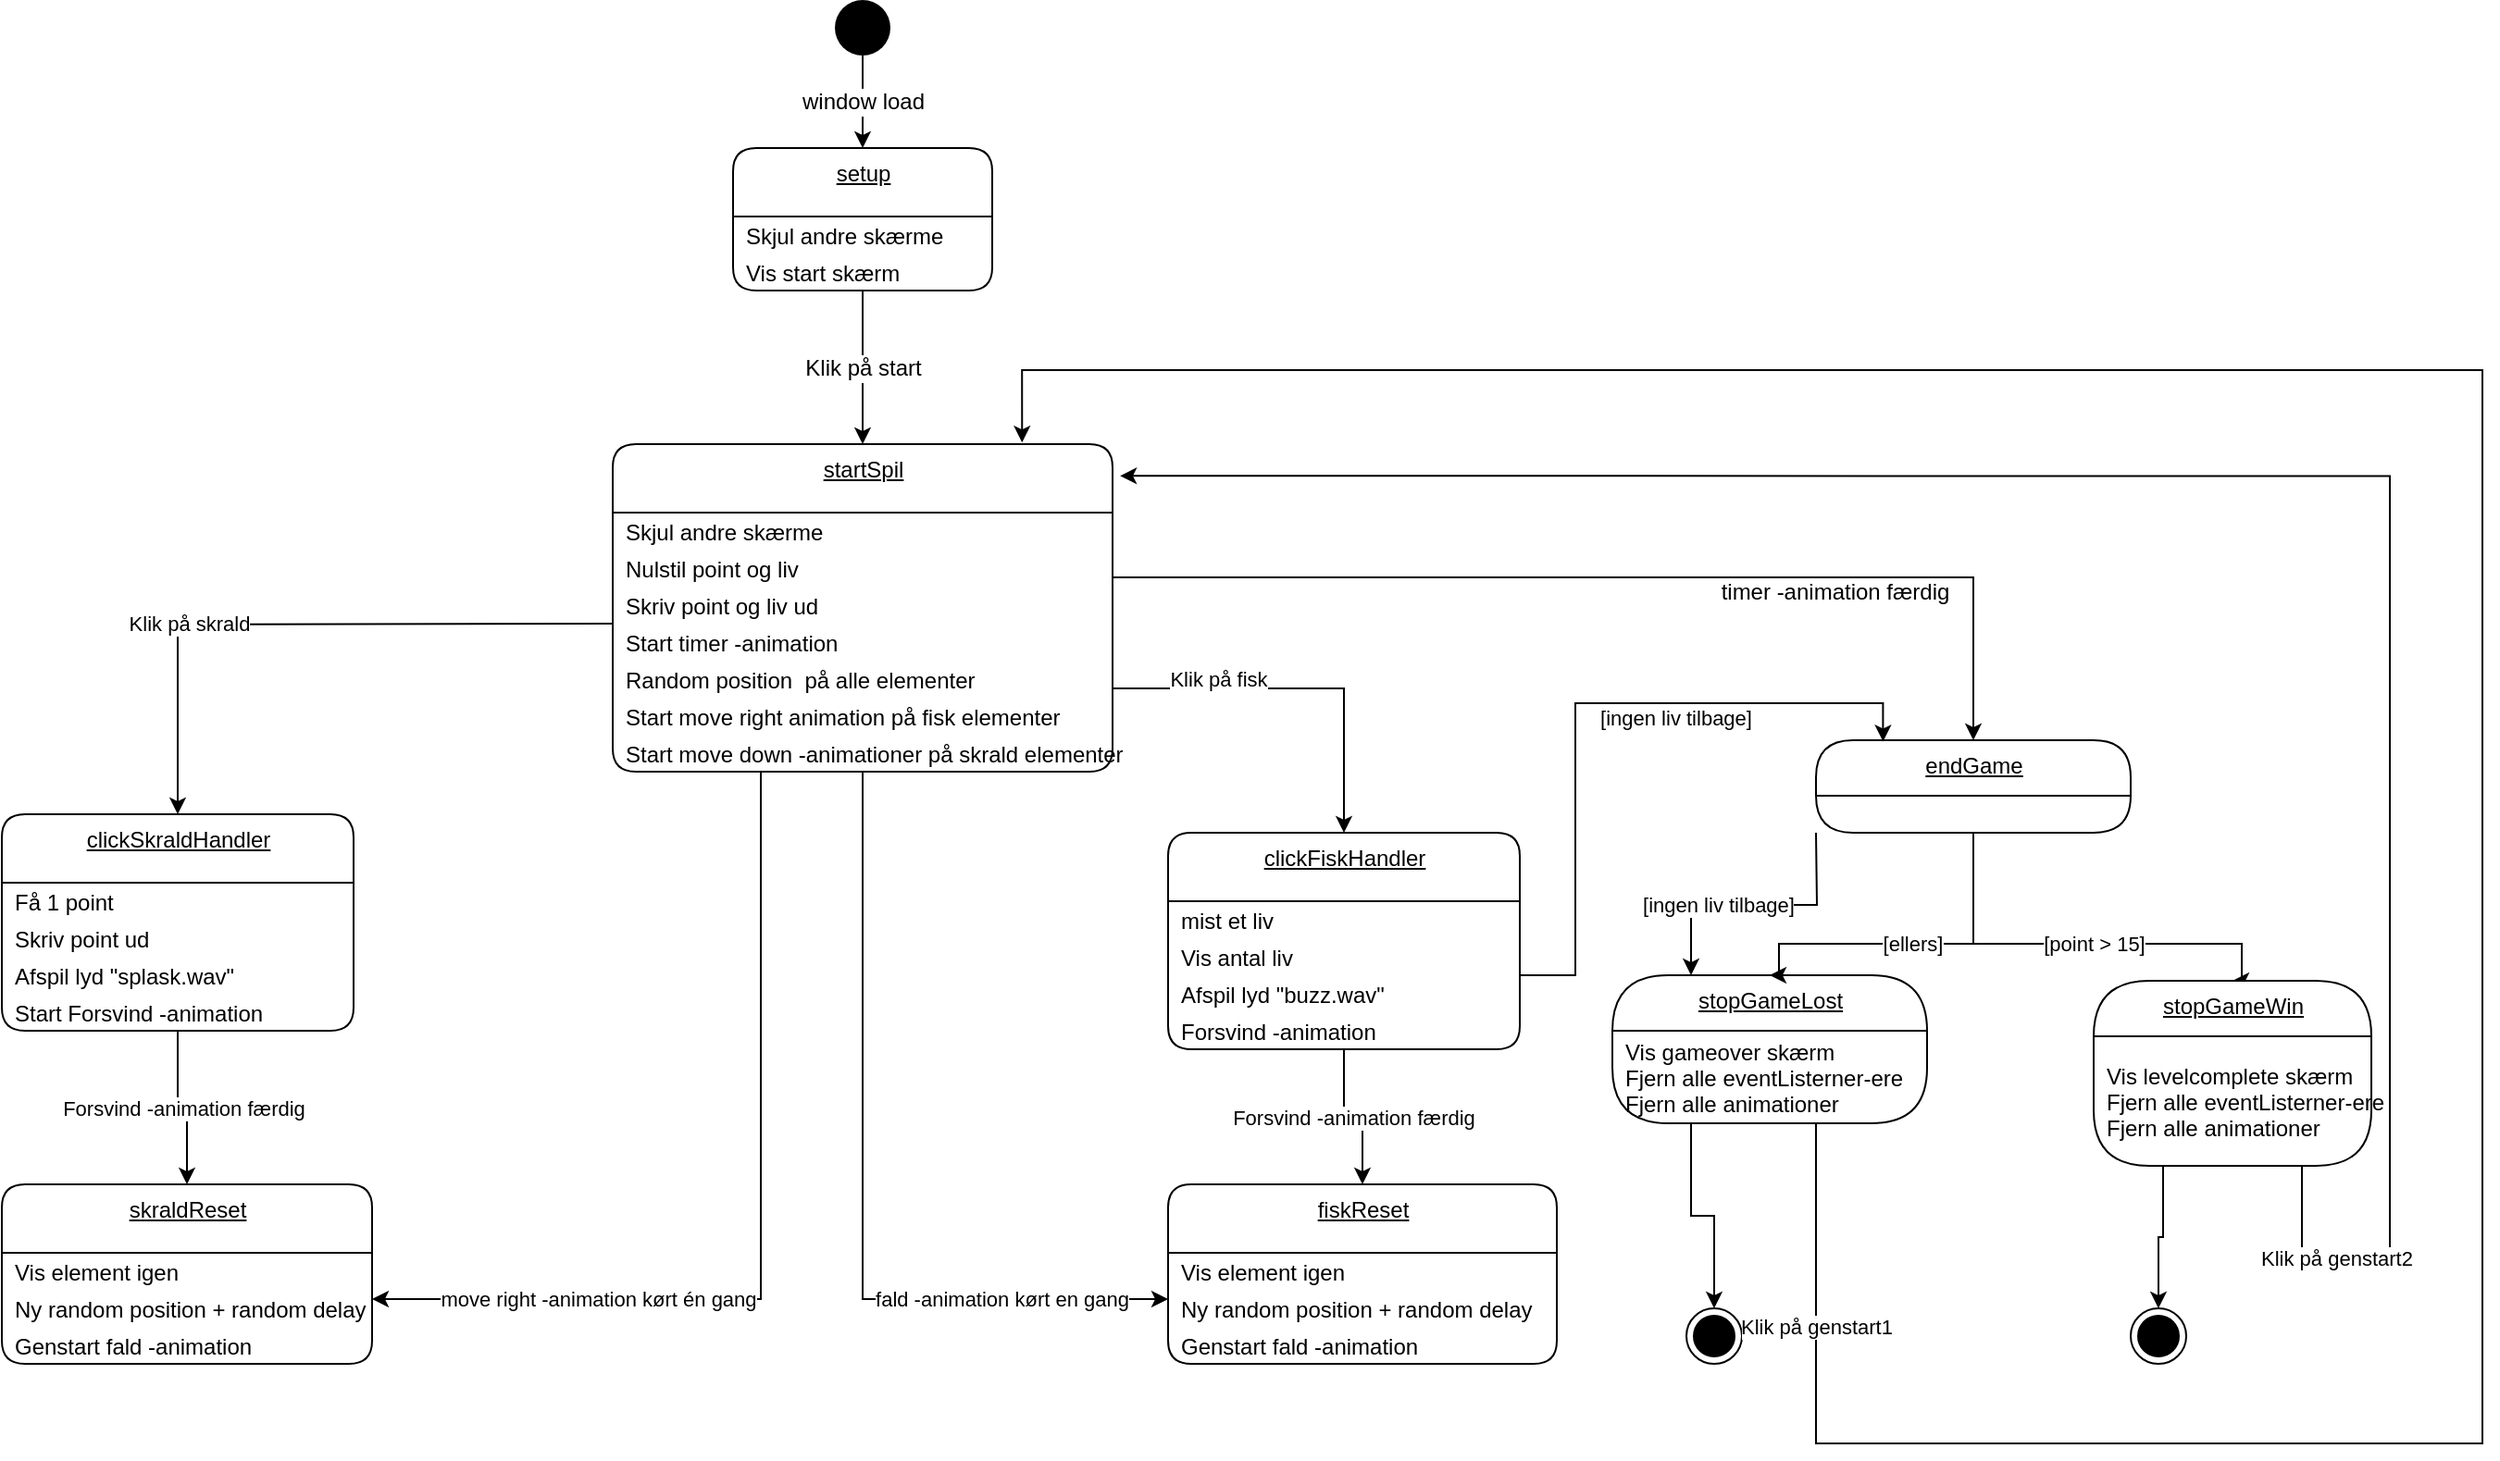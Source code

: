 <mxfile>
    <diagram id="dPa3eCRp1KqCvTpyh3m8" name="Page-1">
        <mxGraphModel dx="189" dy="619" grid="1" gridSize="10" guides="1" tooltips="1" connect="1" arrows="1" fold="1" page="1" pageScale="1" pageWidth="827" pageHeight="1169" math="0" shadow="0">
            <root>
                <mxCell id="0"/>
                <mxCell id="1" parent="0"/>
                <mxCell id="23" value="&lt;span style=&quot;font-size: 12px&quot;&gt;window load&lt;/span&gt;" style="edgeStyle=orthogonalEdgeStyle;rounded=0;orthogonalLoop=1;jettySize=auto;html=1;exitX=0.5;exitY=1;exitDx=0;exitDy=0;entryX=0.5;entryY=0;entryDx=0;entryDy=0;" parent="1" source="2" target="63" edge="1">
                    <mxGeometry relative="1" as="geometry">
                        <mxPoint x="260" y="80" as="targetPoint"/>
                    </mxGeometry>
                </mxCell>
                <mxCell id="2" value="" style="ellipse;fillColor=#000000;strokeColor=none;" parent="1" vertex="1">
                    <mxGeometry x="460" width="30" height="30" as="geometry"/>
                </mxCell>
                <mxCell id="25" value="startSpil" style="swimlane;fontStyle=4;align=center;verticalAlign=top;childLayout=stackLayout;horizontal=1;startSize=37;horizontalStack=0;resizeParent=1;resizeParentMax=0;resizeLast=0;collapsible=0;marginBottom=0;html=1;rounded=1;absoluteArcSize=1;arcSize=25;" parent="1" vertex="1">
                    <mxGeometry x="340" y="240" width="270" height="177" as="geometry"/>
                </mxCell>
                <mxCell id="26" value="Skjul andre skærme" style="fillColor=none;strokeColor=none;align=left;verticalAlign=middle;spacingLeft=5;" parent="25" vertex="1">
                    <mxGeometry y="37" width="270" height="20" as="geometry"/>
                </mxCell>
                <mxCell id="46" value="Nulstil point og liv" style="fillColor=none;strokeColor=none;align=left;verticalAlign=middle;spacingLeft=5;" parent="25" vertex="1">
                    <mxGeometry y="57" width="270" height="20" as="geometry"/>
                </mxCell>
                <mxCell id="47" value="Skriv point og liv ud" style="fillColor=none;strokeColor=none;align=left;verticalAlign=middle;spacingLeft=5;" parent="25" vertex="1">
                    <mxGeometry y="77" width="270" height="20" as="geometry"/>
                </mxCell>
                <mxCell id="49" value="Start timer -animation" style="fillColor=none;strokeColor=none;align=left;verticalAlign=middle;spacingLeft=5;" parent="25" vertex="1">
                    <mxGeometry y="97" width="270" height="20" as="geometry"/>
                </mxCell>
                <mxCell id="50" value="Random position  på alle elementer" style="fillColor=none;strokeColor=none;align=left;verticalAlign=middle;spacingLeft=5;" parent="25" vertex="1">
                    <mxGeometry y="117" width="270" height="20" as="geometry"/>
                </mxCell>
                <mxCell id="51" value="Start move right animation på fisk elementer" style="fillColor=none;strokeColor=none;align=left;verticalAlign=middle;spacingLeft=5;" parent="25" vertex="1">
                    <mxGeometry y="137" width="270" height="20" as="geometry"/>
                </mxCell>
                <mxCell id="52" value="Start move down -animationer på skrald elementer" style="fillColor=none;strokeColor=none;align=left;verticalAlign=middle;spacingLeft=5;" parent="25" vertex="1">
                    <mxGeometry y="157" width="270" height="20" as="geometry"/>
                </mxCell>
                <mxCell id="53" value="&lt;span style=&quot;font-size: 12px&quot;&gt;Klik på start&lt;/span&gt;" style="edgeStyle=orthogonalEdgeStyle;rounded=0;orthogonalLoop=1;jettySize=auto;html=1;exitX=0.5;exitY=1;exitDx=0;exitDy=0;entryX=0.5;entryY=0;entryDx=0;entryDy=0;" parent="1" source="65" target="25" edge="1">
                    <mxGeometry relative="1" as="geometry">
                        <mxPoint x="260" y="157" as="sourcePoint"/>
                    </mxGeometry>
                </mxCell>
                <mxCell id="55" value="clickSkraldHandler" style="swimlane;fontStyle=4;align=center;verticalAlign=top;childLayout=stackLayout;horizontal=1;startSize=37;horizontalStack=0;resizeParent=1;resizeParentMax=0;resizeLast=0;collapsible=0;marginBottom=0;html=1;rounded=1;absoluteArcSize=1;arcSize=25;" parent="1" vertex="1">
                    <mxGeometry x="10" y="440" width="190" height="117" as="geometry"/>
                </mxCell>
                <mxCell id="56" value="Få 1 point" style="fillColor=none;strokeColor=none;align=left;verticalAlign=middle;spacingLeft=5;" parent="55" vertex="1">
                    <mxGeometry y="37" width="190" height="20" as="geometry"/>
                </mxCell>
                <mxCell id="57" value="Skriv point ud" style="fillColor=none;strokeColor=none;align=left;verticalAlign=middle;spacingLeft=5;" parent="55" vertex="1">
                    <mxGeometry y="57" width="190" height="20" as="geometry"/>
                </mxCell>
                <mxCell id="117" value="Afspil lyd &quot;splask.wav&quot;" style="fillColor=none;strokeColor=none;align=left;verticalAlign=middle;spacingLeft=5;" parent="55" vertex="1">
                    <mxGeometry y="77" width="190" height="20" as="geometry"/>
                </mxCell>
                <mxCell id="58" value="Start Forsvind -animation" style="fillColor=none;strokeColor=none;align=left;verticalAlign=middle;spacingLeft=5;" parent="55" vertex="1">
                    <mxGeometry y="97" width="190" height="20" as="geometry"/>
                </mxCell>
                <mxCell id="63" value="setup" style="swimlane;fontStyle=4;align=center;verticalAlign=top;childLayout=stackLayout;horizontal=1;startSize=37;horizontalStack=0;resizeParent=1;resizeParentMax=0;resizeLast=0;collapsible=0;marginBottom=0;html=1;rounded=1;absoluteArcSize=1;arcSize=25;" parent="1" vertex="1">
                    <mxGeometry x="405" y="80" width="140" height="77" as="geometry"/>
                </mxCell>
                <mxCell id="64" value="Skjul andre skærme" style="fillColor=none;strokeColor=none;align=left;verticalAlign=middle;spacingLeft=5;" parent="63" vertex="1">
                    <mxGeometry y="37" width="140" height="20" as="geometry"/>
                </mxCell>
                <mxCell id="65" value="Vis start skærm" style="fillColor=none;strokeColor=none;align=left;verticalAlign=middle;spacingLeft=5;" parent="63" vertex="1">
                    <mxGeometry y="57" width="140" height="20" as="geometry"/>
                </mxCell>
                <mxCell id="68" value="skraldReset" style="swimlane;fontStyle=4;align=center;verticalAlign=top;childLayout=stackLayout;horizontal=1;startSize=37;horizontalStack=0;resizeParent=1;resizeParentMax=0;resizeLast=0;collapsible=0;marginBottom=0;html=1;rounded=1;absoluteArcSize=1;arcSize=25;" parent="1" vertex="1">
                    <mxGeometry x="10" y="640" width="200" height="97" as="geometry"/>
                </mxCell>
                <mxCell id="69" value="Vis element igen" style="fillColor=none;strokeColor=none;align=left;verticalAlign=middle;spacingLeft=5;" parent="68" vertex="1">
                    <mxGeometry y="37" width="200" height="20" as="geometry"/>
                </mxCell>
                <mxCell id="70" value="Ny random position + random delay" style="fillColor=none;strokeColor=none;align=left;verticalAlign=middle;spacingLeft=5;" parent="68" vertex="1">
                    <mxGeometry y="57" width="200" height="20" as="geometry"/>
                </mxCell>
                <mxCell id="71" value="Genstart fald -animation" style="fillColor=none;strokeColor=none;align=left;verticalAlign=middle;spacingLeft=5;" parent="68" vertex="1">
                    <mxGeometry y="77" width="200" height="20" as="geometry"/>
                </mxCell>
                <mxCell id="72" value="Forsvind -animation færdig" style="edgeStyle=orthogonalEdgeStyle;rounded=0;orthogonalLoop=1;jettySize=auto;html=1;exitX=0.5;exitY=1;exitDx=0;exitDy=0;entryX=0.5;entryY=0;entryDx=0;entryDy=0;" parent="1" source="58" target="68" edge="1">
                    <mxGeometry relative="1" as="geometry"/>
                </mxCell>
                <mxCell id="73" value="Klik på skrald" style="edgeStyle=orthogonalEdgeStyle;rounded=0;orthogonalLoop=1;jettySize=auto;html=1;exitX=0;exitY=0;exitDx=0;exitDy=0;entryX=0.5;entryY=0;entryDx=0;entryDy=0;" parent="1" target="55" edge="1">
                    <mxGeometry x="0.361" relative="1" as="geometry">
                        <mxPoint as="offset"/>
                        <mxPoint x="340" y="337" as="sourcePoint"/>
                    </mxGeometry>
                </mxCell>
                <mxCell id="74" value="move right -animation kørt én gang" style="edgeStyle=orthogonalEdgeStyle;rounded=0;orthogonalLoop=1;jettySize=auto;html=1;exitX=0.5;exitY=1;exitDx=0;exitDy=0;entryX=1;entryY=0.25;entryDx=0;entryDy=0;" parent="1" source="52" target="70" edge="1">
                    <mxGeometry x="0.556" relative="1" as="geometry">
                        <Array as="points">
                            <mxPoint x="420" y="417"/>
                            <mxPoint x="420" y="702"/>
                        </Array>
                        <mxPoint as="offset"/>
                    </mxGeometry>
                </mxCell>
                <mxCell id="75" value="clickFiskHandler" style="swimlane;fontStyle=4;align=center;verticalAlign=top;childLayout=stackLayout;horizontal=1;startSize=37;horizontalStack=0;resizeParent=1;resizeParentMax=0;resizeLast=0;collapsible=0;marginBottom=0;html=1;rounded=1;absoluteArcSize=1;arcSize=25;" parent="1" vertex="1">
                    <mxGeometry x="640" y="450" width="190" height="117" as="geometry"/>
                </mxCell>
                <mxCell id="76" value="mist et liv" style="fillColor=none;strokeColor=none;align=left;verticalAlign=middle;spacingLeft=5;" parent="75" vertex="1">
                    <mxGeometry y="37" width="190" height="20" as="geometry"/>
                </mxCell>
                <mxCell id="77" value="Vis antal liv" style="fillColor=none;strokeColor=none;align=left;verticalAlign=middle;spacingLeft=5;" parent="75" vertex="1">
                    <mxGeometry y="57" width="190" height="20" as="geometry"/>
                </mxCell>
                <mxCell id="118" value="Afspil lyd &quot;buzz.wav&quot;" style="fillColor=none;strokeColor=none;align=left;verticalAlign=middle;spacingLeft=5;" parent="75" vertex="1">
                    <mxGeometry y="77" width="190" height="20" as="geometry"/>
                </mxCell>
                <mxCell id="78" value="Forsvind -animation" style="fillColor=none;strokeColor=none;align=left;verticalAlign=middle;spacingLeft=5;" parent="75" vertex="1">
                    <mxGeometry y="97" width="190" height="20" as="geometry"/>
                </mxCell>
                <mxCell id="79" value="fiskReset" style="swimlane;fontStyle=4;align=center;verticalAlign=top;childLayout=stackLayout;horizontal=1;startSize=37;horizontalStack=0;resizeParent=1;resizeParentMax=0;resizeLast=0;collapsible=0;marginBottom=0;html=1;rounded=1;absoluteArcSize=1;arcSize=25;" parent="1" vertex="1">
                    <mxGeometry x="640" y="640" width="210" height="97" as="geometry"/>
                </mxCell>
                <mxCell id="80" value="Vis element igen" style="fillColor=none;strokeColor=none;align=left;verticalAlign=middle;spacingLeft=5;" parent="79" vertex="1">
                    <mxGeometry y="37" width="210" height="20" as="geometry"/>
                </mxCell>
                <mxCell id="81" value="Ny random position + random delay" style="fillColor=none;strokeColor=none;align=left;verticalAlign=middle;spacingLeft=5;" parent="79" vertex="1">
                    <mxGeometry y="57" width="210" height="20" as="geometry"/>
                </mxCell>
                <mxCell id="82" value="Genstart fald -animation" style="fillColor=none;strokeColor=none;align=left;verticalAlign=middle;spacingLeft=5;" parent="79" vertex="1">
                    <mxGeometry y="77" width="210" height="20" as="geometry"/>
                </mxCell>
                <mxCell id="83" value="Forsvind -animation færdig" style="edgeStyle=orthogonalEdgeStyle;rounded=0;orthogonalLoop=1;jettySize=auto;html=1;exitX=0.5;exitY=1;exitDx=0;exitDy=0;entryX=0.5;entryY=0;entryDx=0;entryDy=0;" parent="1" source="78" target="79" edge="1">
                    <mxGeometry relative="1" as="geometry"/>
                </mxCell>
                <mxCell id="84" value="Klik på fisk" style="edgeStyle=orthogonalEdgeStyle;rounded=0;orthogonalLoop=1;jettySize=auto;html=1;exitX=1;exitY=0.75;exitDx=0;exitDy=0;entryX=0.5;entryY=0;entryDx=0;entryDy=0;" parent="1" source="50" target="75" edge="1">
                    <mxGeometry x="-0.437" y="5" relative="1" as="geometry">
                        <mxPoint as="offset"/>
                    </mxGeometry>
                </mxCell>
                <mxCell id="85" value="fald -animation kørt en gang" style="edgeStyle=orthogonalEdgeStyle;rounded=0;orthogonalLoop=1;jettySize=auto;html=1;exitX=0.5;exitY=1;exitDx=0;exitDy=0;entryX=0;entryY=0.25;entryDx=0;entryDy=0;" parent="1" source="52" edge="1">
                    <mxGeometry x="0.599" relative="1" as="geometry">
                        <mxPoint x="494.17" y="437.26" as="sourcePoint"/>
                        <mxPoint x="640" y="702" as="targetPoint"/>
                        <Array as="points">
                            <mxPoint x="475" y="702"/>
                        </Array>
                        <mxPoint as="offset"/>
                    </mxGeometry>
                </mxCell>
                <mxCell id="87" value="&lt;span style=&quot;font-size: 12px&quot;&gt;timer -animation færdig&lt;/span&gt;" style="edgeStyle=orthogonalEdgeStyle;rounded=0;orthogonalLoop=1;jettySize=auto;html=1;entryX=0.5;entryY=0;entryDx=0;entryDy=0;exitX=1;exitY=0.75;exitDx=0;exitDy=0;" parent="1" source="46" target="88" edge="1">
                    <mxGeometry x="0.41" y="-8" relative="1" as="geometry">
                        <mxPoint x="740.0" y="120" as="sourcePoint"/>
                        <mxPoint x="765" y="87" as="targetPoint"/>
                        <mxPoint as="offset"/>
                    </mxGeometry>
                </mxCell>
                <mxCell id="88" value="endGame" style="swimlane;fontStyle=4;align=center;verticalAlign=top;childLayout=stackLayout;horizontal=1;startSize=30;horizontalStack=0;resizeParent=1;resizeParentMax=0;resizeLast=0;collapsible=0;marginBottom=0;html=1;rounded=1;absoluteArcSize=1;arcSize=50;" parent="1" vertex="1">
                    <mxGeometry x="990" y="400" width="170" height="50" as="geometry"/>
                </mxCell>
                <mxCell id="91" value="[point &amp;gt; 15]" style="edgeStyle=orthogonalEdgeStyle;rounded=0;orthogonalLoop=1;jettySize=auto;html=1;exitX=0.5;exitY=1;exitDx=0;exitDy=0;entryX=0.5;entryY=0;entryDx=0;entryDy=0;" parent="1" target="92" edge="1">
                    <mxGeometry relative="1" as="geometry">
                        <mxPoint x="1060" y="520" as="targetPoint"/>
                        <Array as="points">
                            <mxPoint x="1075" y="510"/>
                            <mxPoint x="1220" y="510"/>
                        </Array>
                        <mxPoint x="1075" y="470" as="sourcePoint"/>
                    </mxGeometry>
                </mxCell>
                <mxCell id="92" value="stopGameWin" style="swimlane;fontStyle=4;align=center;verticalAlign=top;childLayout=stackLayout;horizontal=1;startSize=30;horizontalStack=0;resizeParent=1;resizeParentMax=0;resizeLast=0;collapsible=0;marginBottom=0;html=1;rounded=1;absoluteArcSize=1;arcSize=92;" parent="1" vertex="1">
                    <mxGeometry x="1140" y="530" width="150" height="100" as="geometry"/>
                </mxCell>
                <mxCell id="93" value="Vis levelcomplete skærm&#10;Fjern alle eventListerner-ere&#10;Fjern alle animationer" style="fillColor=none;strokeColor=none;align=left;verticalAlign=middle;spacingLeft=5;" parent="92" vertex="1">
                    <mxGeometry y="30" width="150" height="70" as="geometry"/>
                </mxCell>
                <mxCell id="94" style="edgeStyle=orthogonalEdgeStyle;rounded=0;orthogonalLoop=1;jettySize=auto;html=1;exitX=0.25;exitY=1;exitDx=0;exitDy=0;entryX=0.5;entryY=0;entryDx=0;entryDy=0;" parent="1" source="93" target="102" edge="1">
                    <mxGeometry relative="1" as="geometry">
                        <mxPoint x="1185" y="620" as="targetPoint"/>
                    </mxGeometry>
                </mxCell>
                <mxCell id="95" value="stopGameLost" style="swimlane;fontStyle=4;align=center;verticalAlign=top;childLayout=stackLayout;horizontal=1;startSize=30;horizontalStack=0;resizeParent=1;resizeParentMax=0;resizeLast=0;collapsible=0;marginBottom=0;html=1;rounded=1;absoluteArcSize=1;arcSize=92;" parent="1" vertex="1">
                    <mxGeometry x="880" y="527" width="170" height="80" as="geometry"/>
                </mxCell>
                <mxCell id="96" value="Vis gameover skærm&#10;Fjern alle eventListerner-ere&#10;Fjern alle animationer" style="fillColor=none;strokeColor=none;align=left;verticalAlign=middle;spacingLeft=5;" parent="95" vertex="1">
                    <mxGeometry y="30" width="170" height="50" as="geometry"/>
                </mxCell>
                <mxCell id="98" value="[ellers]" style="edgeStyle=orthogonalEdgeStyle;rounded=0;orthogonalLoop=1;jettySize=auto;html=1;exitX=0.5;exitY=1;exitDx=0;exitDy=0;entryX=0.5;entryY=0;entryDx=0;entryDy=0;" parent="1" source="88" target="95" edge="1">
                    <mxGeometry relative="1" as="geometry">
                        <mxPoint x="974" y="530" as="targetPoint"/>
                        <Array as="points">
                            <mxPoint x="1075" y="510"/>
                            <mxPoint x="970" y="510"/>
                            <mxPoint x="970" y="527"/>
                        </Array>
                        <mxPoint x="1075" y="470" as="sourcePoint"/>
                    </mxGeometry>
                </mxCell>
                <mxCell id="99" style="edgeStyle=orthogonalEdgeStyle;rounded=0;orthogonalLoop=1;jettySize=auto;html=1;exitX=0;exitY=0;exitDx=0;exitDy=0;entryX=0.25;entryY=0;entryDx=0;entryDy=0;" parent="1" target="95" edge="1">
                    <mxGeometry relative="1" as="geometry">
                        <mxPoint x="939" y="530" as="targetPoint"/>
                        <mxPoint x="990" y="450" as="sourcePoint"/>
                    </mxGeometry>
                </mxCell>
                <mxCell id="100" value="[ingen liv tilbage]" style="edgeLabel;html=1;align=center;verticalAlign=middle;resizable=0;points=[];" parent="99" vertex="1" connectable="0">
                    <mxGeometry x="0.285" relative="1" as="geometry">
                        <mxPoint as="offset"/>
                    </mxGeometry>
                </mxCell>
                <mxCell id="101" value="" style="ellipse;html=1;shape=endState;fillColor=#000000;strokeColor=#000000;" parent="1" vertex="1">
                    <mxGeometry x="920" y="707" width="30" height="30" as="geometry"/>
                </mxCell>
                <mxCell id="102" value="" style="ellipse;html=1;shape=endState;fillColor=#000000;strokeColor=#000000;" parent="1" vertex="1">
                    <mxGeometry x="1160" y="707" width="30" height="30" as="geometry"/>
                </mxCell>
                <mxCell id="103" value="Klik på genstart1" style="edgeStyle=orthogonalEdgeStyle;rounded=0;orthogonalLoop=1;jettySize=auto;html=1;exitX=0.75;exitY=1;exitDx=0;exitDy=0;entryX=0.819;entryY=-0.005;entryDx=0;entryDy=0;entryPerimeter=0;" parent="1" source="96" target="25" edge="1">
                    <mxGeometry x="-0.871" relative="1" as="geometry">
                        <mxPoint x="710" y="263" as="targetPoint"/>
                        <Array as="points">
                            <mxPoint x="990" y="607"/>
                            <mxPoint x="990" y="780"/>
                            <mxPoint x="1350" y="780"/>
                            <mxPoint x="1350" y="200"/>
                            <mxPoint x="561" y="200"/>
                        </Array>
                        <mxPoint y="1" as="offset"/>
                    </mxGeometry>
                </mxCell>
                <mxCell id="104" value="Klik på genstart2" style="edgeStyle=orthogonalEdgeStyle;rounded=0;orthogonalLoop=1;jettySize=auto;html=1;exitX=0.75;exitY=1;exitDx=0;exitDy=0;entryX=1.015;entryY=0.097;entryDx=0;entryDy=0;entryPerimeter=0;" parent="1" source="93" target="25" edge="1">
                    <mxGeometry x="-0.885" relative="1" as="geometry">
                        <mxPoint x="1255" y="780" as="targetPoint"/>
                        <Array as="points">
                            <mxPoint x="1255" y="680"/>
                            <mxPoint x="1300" y="680"/>
                            <mxPoint x="1300" y="259"/>
                        </Array>
                        <mxPoint x="-1" as="offset"/>
                    </mxGeometry>
                </mxCell>
                <mxCell id="109" style="edgeStyle=orthogonalEdgeStyle;rounded=0;orthogonalLoop=1;jettySize=auto;html=1;exitX=0.25;exitY=1;exitDx=0;exitDy=0;entryX=0.5;entryY=0;entryDx=0;entryDy=0;" parent="1" source="96" target="101" edge="1">
                    <mxGeometry relative="1" as="geometry"/>
                </mxCell>
                <mxCell id="110" style="edgeStyle=orthogonalEdgeStyle;rounded=0;orthogonalLoop=1;jettySize=auto;html=1;exitX=1;exitY=0.5;exitDx=0;exitDy=0;entryX=0.213;entryY=0.014;entryDx=0;entryDy=0;entryPerimeter=0;" parent="1" source="76" target="88" edge="1">
                    <mxGeometry relative="1" as="geometry">
                        <Array as="points">
                            <mxPoint x="860" y="527"/>
                            <mxPoint x="860" y="380"/>
                            <mxPoint x="1026" y="380"/>
                        </Array>
                    </mxGeometry>
                </mxCell>
                <mxCell id="111" value="[ingen liv tilbage]" style="edgeLabel;html=1;align=center;verticalAlign=middle;resizable=0;points=[];" parent="110" vertex="1" connectable="0">
                    <mxGeometry x="-0.001" y="1" relative="1" as="geometry">
                        <mxPoint x="55" y="-2" as="offset"/>
                    </mxGeometry>
                </mxCell>
            </root>
        </mxGraphModel>
    </diagram>
</mxfile>